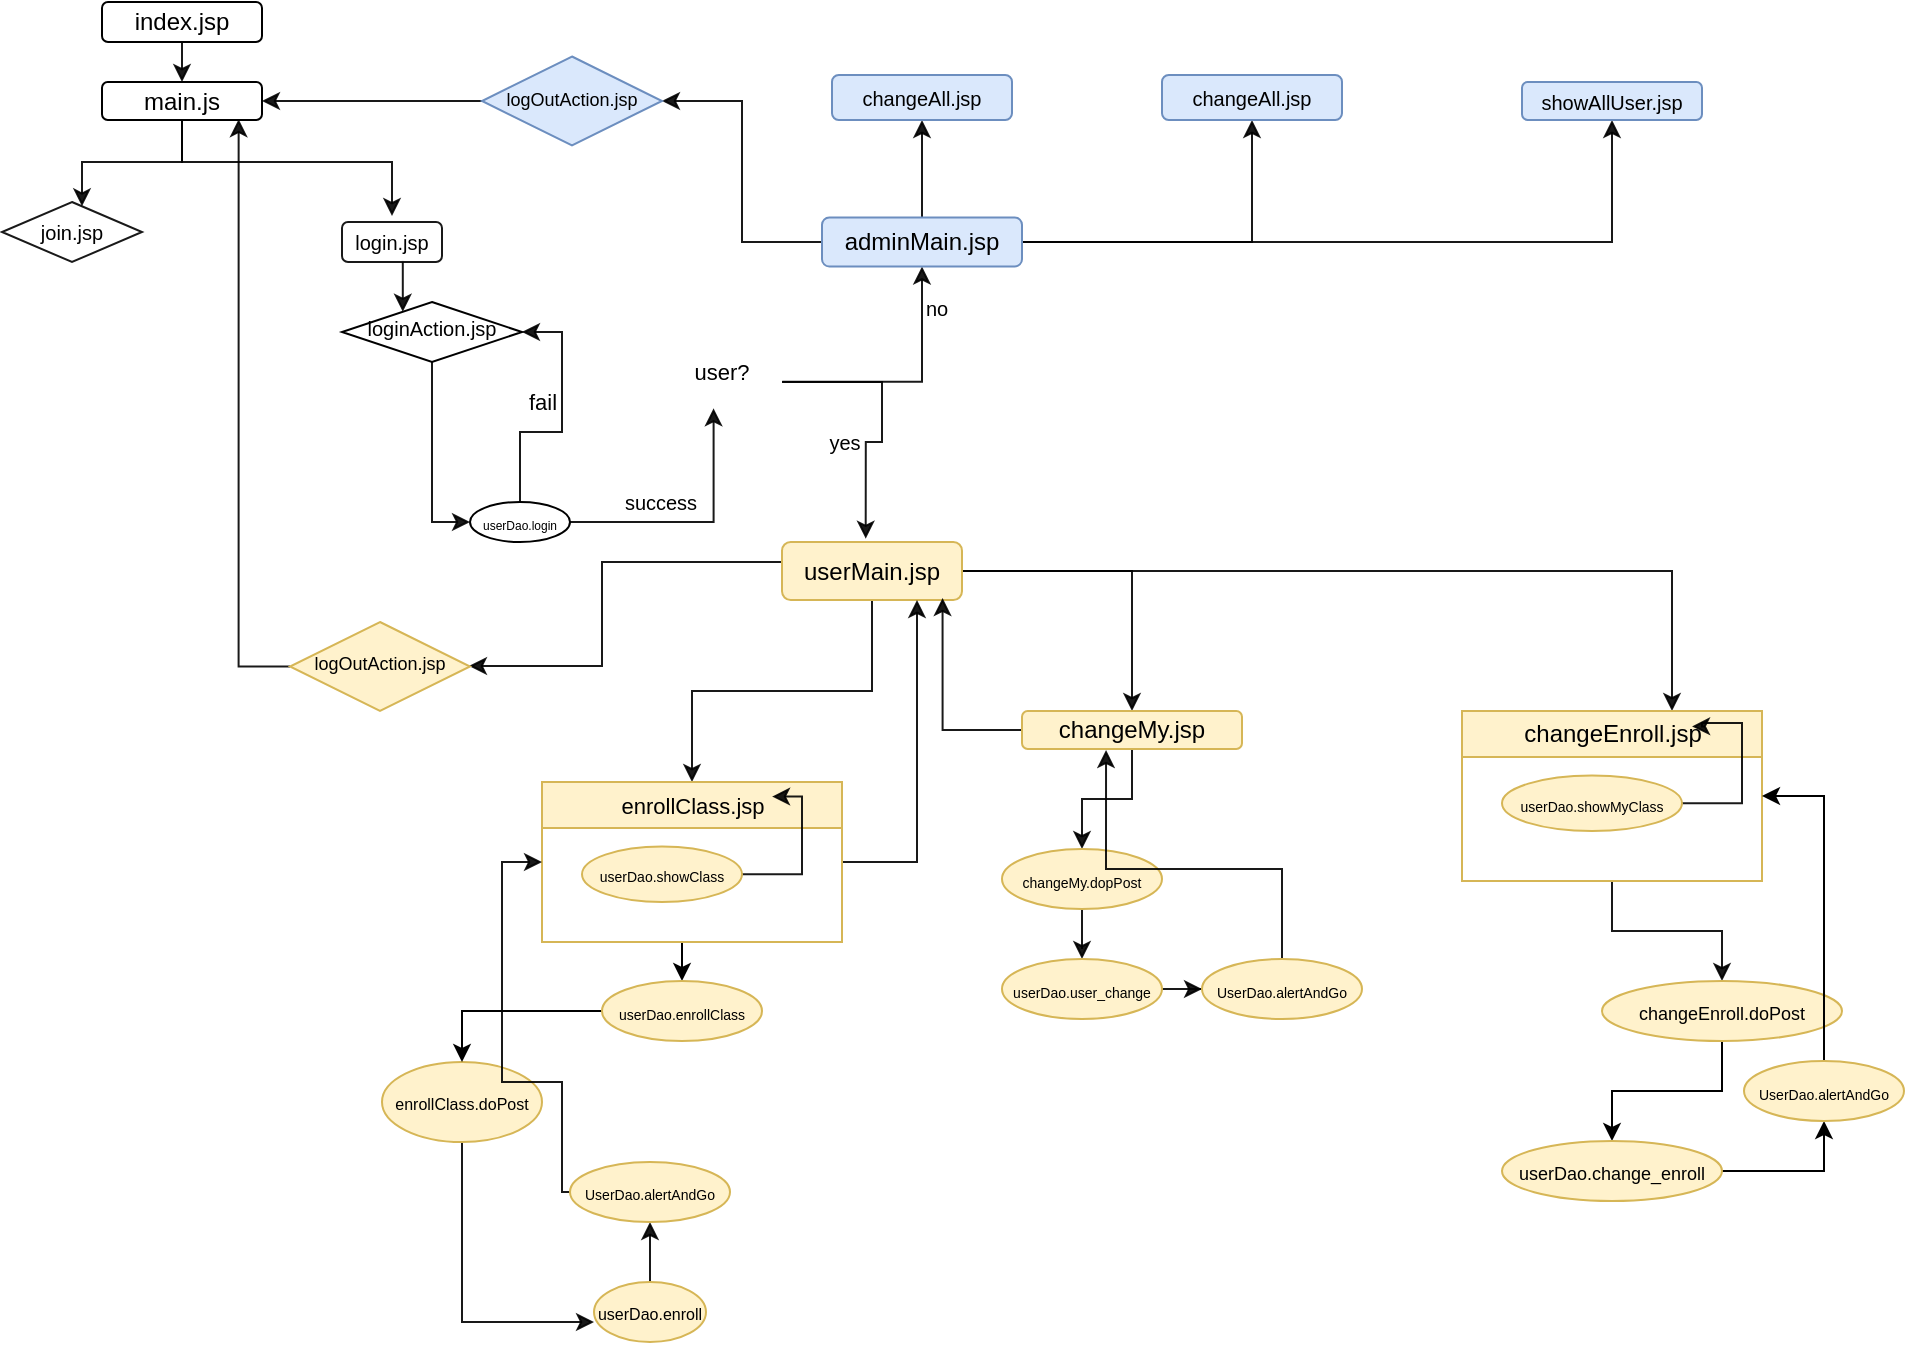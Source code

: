 <mxfile version="20.3.0" type="device"><diagram id="C5RBs43oDa-KdzZeNtuy" name="Page-1"><mxGraphModel dx="1234" dy="764" grid="1" gridSize="10" guides="1" tooltips="1" connect="1" arrows="1" fold="1" page="1" pageScale="1" pageWidth="827" pageHeight="1169" math="0" shadow="0"><root><mxCell id="WIyWlLk6GJQsqaUBKTNV-0"/><mxCell id="WIyWlLk6GJQsqaUBKTNV-1" parent="WIyWlLk6GJQsqaUBKTNV-0"/><mxCell id="cVzbxsJDq6gaKFHoCnAK-21" style="edgeStyle=orthogonalEdgeStyle;rounded=0;orthogonalLoop=1;jettySize=auto;html=1;entryX=0.5;entryY=0;entryDx=0;entryDy=0;opacity=90;" parent="WIyWlLk6GJQsqaUBKTNV-1" source="WIyWlLk6GJQsqaUBKTNV-3" target="WIyWlLk6GJQsqaUBKTNV-7" edge="1"><mxGeometry relative="1" as="geometry"><Array as="points"><mxPoint x="360" y="300"/><mxPoint x="360" y="300"/></Array></mxGeometry></mxCell><mxCell id="WIyWlLk6GJQsqaUBKTNV-3" value="index.jsp" style="rounded=1;whiteSpace=wrap;html=1;fontSize=12;glass=0;strokeWidth=1;shadow=0;" parent="WIyWlLk6GJQsqaUBKTNV-1" vertex="1"><mxGeometry x="320" y="260" width="80" height="20" as="geometry"/></mxCell><mxCell id="cVzbxsJDq6gaKFHoCnAK-24" style="edgeStyle=orthogonalEdgeStyle;rounded=0;orthogonalLoop=1;jettySize=auto;html=1;exitX=0.5;exitY=1;exitDx=0;exitDy=0;opacity=90;entryX=0.507;entryY=-0.148;entryDx=0;entryDy=0;entryPerimeter=0;" parent="WIyWlLk6GJQsqaUBKTNV-1" source="WIyWlLk6GJQsqaUBKTNV-7" target="cVzbxsJDq6gaKFHoCnAK-36" edge="1"><mxGeometry relative="1" as="geometry"><mxPoint x="525" y="360" as="targetPoint"/><Array as="points"><mxPoint x="360" y="340"/><mxPoint x="465" y="340"/><mxPoint x="465" y="367"/></Array></mxGeometry></mxCell><mxCell id="WIyWlLk6GJQsqaUBKTNV-7" value="main.js" style="rounded=1;whiteSpace=wrap;html=1;fontSize=12;glass=0;strokeWidth=1;shadow=0;" parent="WIyWlLk6GJQsqaUBKTNV-1" vertex="1"><mxGeometry x="320" y="300" width="80" height="19" as="geometry"/></mxCell><mxCell id="cVzbxsJDq6gaKFHoCnAK-26" style="edgeStyle=orthogonalEdgeStyle;rounded=0;orthogonalLoop=1;jettySize=auto;html=1;opacity=90;exitX=0.607;exitY=0.963;exitDx=0;exitDy=0;exitPerimeter=0;" parent="WIyWlLk6GJQsqaUBKTNV-1" source="cVzbxsJDq6gaKFHoCnAK-36" target="cVzbxsJDq6gaKFHoCnAK-31" edge="1"><mxGeometry relative="1" as="geometry"><mxPoint x="474" y="391" as="sourcePoint"/><mxPoint x="545" y="410" as="targetPoint"/><Array as="points"><mxPoint x="470" y="391"/><mxPoint x="470" y="391"/></Array></mxGeometry></mxCell><mxCell id="cVzbxsJDq6gaKFHoCnAK-43" style="edgeStyle=orthogonalEdgeStyle;rounded=0;orthogonalLoop=1;jettySize=auto;html=1;fontFamily=Helvetica;fontSize=12;fontColor=default;opacity=90;entryX=0;entryY=0.5;entryDx=0;entryDy=0;" parent="WIyWlLk6GJQsqaUBKTNV-1" source="cVzbxsJDq6gaKFHoCnAK-31" target="cVzbxsJDq6gaKFHoCnAK-82" edge="1"><mxGeometry relative="1" as="geometry"><mxPoint x="490" y="520" as="targetPoint"/><Array as="points"><mxPoint x="485" y="520"/></Array></mxGeometry></mxCell><mxCell id="cVzbxsJDq6gaKFHoCnAK-31" value="&lt;font style=&quot;font-size: 10px;&quot;&gt;loginAction.jsp&lt;/font&gt;" style="rhombus;whiteSpace=wrap;html=1;shadow=0;fontFamily=Helvetica;fontSize=12;align=center;strokeWidth=1;spacing=6;spacingTop=-4;" parent="WIyWlLk6GJQsqaUBKTNV-1" vertex="1"><mxGeometry x="440" y="410" width="90" height="30" as="geometry"/></mxCell><mxCell id="cVzbxsJDq6gaKFHoCnAK-32" style="edgeStyle=orthogonalEdgeStyle;rounded=0;orthogonalLoop=1;jettySize=auto;html=1;exitX=0.5;exitY=1;exitDx=0;exitDy=0;opacity=90;" parent="WIyWlLk6GJQsqaUBKTNV-1" source="WIyWlLk6GJQsqaUBKTNV-7" target="cVzbxsJDq6gaKFHoCnAK-33" edge="1"><mxGeometry relative="1" as="geometry"><mxPoint x="335" y="340.0" as="sourcePoint"/><mxPoint x="310" y="380" as="targetPoint"/><Array as="points"><mxPoint x="360" y="340"/><mxPoint x="310" y="340"/></Array></mxGeometry></mxCell><mxCell id="cVzbxsJDq6gaKFHoCnAK-33" value="join.jsp" style="rhombus;whiteSpace=wrap;html=1;labelBorderColor=none;fontSize=10;fontColor=none;opacity=90;" parent="WIyWlLk6GJQsqaUBKTNV-1" vertex="1"><mxGeometry x="270" y="360" width="70" height="30" as="geometry"/></mxCell><mxCell id="cVzbxsJDq6gaKFHoCnAK-36" value="login.jsp" style="rounded=1;whiteSpace=wrap;html=1;labelBorderColor=none;fontSize=10;fontColor=none;opacity=90;" parent="WIyWlLk6GJQsqaUBKTNV-1" vertex="1"><mxGeometry x="440" y="370" width="50" height="20" as="geometry"/></mxCell><mxCell id="cVzbxsJDq6gaKFHoCnAK-63" value="success" style="edgeStyle=orthogonalEdgeStyle;rounded=0;orthogonalLoop=1;jettySize=auto;html=1;exitX=1;exitY=0.5;exitDx=0;exitDy=0;fontFamily=Helvetica;fontSize=10;fontColor=default;opacity=90;entryX=0.43;entryY=1.106;entryDx=0;entryDy=0;entryPerimeter=0;" parent="WIyWlLk6GJQsqaUBKTNV-1" source="cVzbxsJDq6gaKFHoCnAK-82" target="cVzbxsJDq6gaKFHoCnAK-94" edge="1"><mxGeometry x="-0.298" y="10" relative="1" as="geometry"><mxPoint x="540" y="500" as="sourcePoint"/><mxPoint x="625" y="460" as="targetPoint"/><mxPoint as="offset"/></mxGeometry></mxCell><mxCell id="cVzbxsJDq6gaKFHoCnAK-53" style="edgeStyle=orthogonalEdgeStyle;rounded=0;orthogonalLoop=1;jettySize=auto;html=1;fontFamily=Helvetica;fontSize=10;fontColor=default;opacity=90;" parent="WIyWlLk6GJQsqaUBKTNV-1" source="cVzbxsJDq6gaKFHoCnAK-46" target="cVzbxsJDq6gaKFHoCnAK-74" edge="1"><mxGeometry relative="1" as="geometry"><mxPoint x="570.029" y="621" as="targetPoint"/><Array as="points"><mxPoint x="570" y="540"/><mxPoint x="570" y="592"/></Array></mxGeometry></mxCell><mxCell id="cVzbxsJDq6gaKFHoCnAK-55" style="edgeStyle=orthogonalEdgeStyle;rounded=0;orthogonalLoop=1;jettySize=auto;html=1;fontFamily=Helvetica;fontSize=10;fontColor=default;opacity=90;" parent="WIyWlLk6GJQsqaUBKTNV-1" source="cVzbxsJDq6gaKFHoCnAK-46" target="cVzbxsJDq6gaKFHoCnAK-183" edge="1"><mxGeometry relative="1" as="geometry"><mxPoint x="1105" y="621" as="targetPoint"/><Array as="points"><mxPoint x="1105" y="545"/></Array></mxGeometry></mxCell><mxCell id="cVzbxsJDq6gaKFHoCnAK-57" style="edgeStyle=orthogonalEdgeStyle;rounded=0;orthogonalLoop=1;jettySize=auto;html=1;fontFamily=Helvetica;fontSize=10;fontColor=default;opacity=90;" parent="WIyWlLk6GJQsqaUBKTNV-1" source="cVzbxsJDq6gaKFHoCnAK-46" target="cVzbxsJDq6gaKFHoCnAK-56" edge="1"><mxGeometry relative="1" as="geometry"/></mxCell><mxCell id="cVzbxsJDq6gaKFHoCnAK-59" style="edgeStyle=orthogonalEdgeStyle;rounded=0;orthogonalLoop=1;jettySize=auto;html=1;fontFamily=Helvetica;fontSize=10;fontColor=default;opacity=90;entryX=0.5;entryY=0;entryDx=0;entryDy=0;" parent="WIyWlLk6GJQsqaUBKTNV-1" source="cVzbxsJDq6gaKFHoCnAK-46" target="cVzbxsJDq6gaKFHoCnAK-111" edge="1"><mxGeometry relative="1" as="geometry"><mxPoint x="590" y="631" as="targetPoint"/></mxGeometry></mxCell><mxCell id="cVzbxsJDq6gaKFHoCnAK-46" value="userMain.jsp" style="rounded=1;whiteSpace=wrap;html=1;fontSize=12;glass=0;strokeWidth=1;shadow=0;strokeColor=#d6b656;fontFamily=Helvetica;fillColor=#fff2cc;" parent="WIyWlLk6GJQsqaUBKTNV-1" vertex="1"><mxGeometry x="660" y="530" width="90" height="29" as="geometry"/></mxCell><mxCell id="cVzbxsJDq6gaKFHoCnAK-140" style="edgeStyle=orthogonalEdgeStyle;rounded=0;orthogonalLoop=1;jettySize=auto;html=1;exitX=0.5;exitY=1;exitDx=0;exitDy=0;fontFamily=Helvetica;fontSize=7;fontColor=default;opacity=90;entryX=0.5;entryY=0;entryDx=0;entryDy=0;" parent="WIyWlLk6GJQsqaUBKTNV-1" source="cVzbxsJDq6gaKFHoCnAK-56" target="cVzbxsJDq6gaKFHoCnAK-141" edge="1"><mxGeometry relative="1" as="geometry"><mxPoint x="835" y="674.5" as="targetPoint"/></mxGeometry></mxCell><mxCell id="cVzbxsJDq6gaKFHoCnAK-151" style="edgeStyle=orthogonalEdgeStyle;rounded=0;orthogonalLoop=1;jettySize=auto;html=1;exitX=0;exitY=0.5;exitDx=0;exitDy=0;fontFamily=Helvetica;fontSize=7;fontColor=default;opacity=90;entryX=0.892;entryY=0.967;entryDx=0;entryDy=0;entryPerimeter=0;" parent="WIyWlLk6GJQsqaUBKTNV-1" source="cVzbxsJDq6gaKFHoCnAK-56" target="cVzbxsJDq6gaKFHoCnAK-46" edge="1"><mxGeometry relative="1" as="geometry"><mxPoint x="740.016" y="570.0" as="targetPoint"/></mxGeometry></mxCell><mxCell id="cVzbxsJDq6gaKFHoCnAK-56" value="changeMy.jsp" style="rounded=1;whiteSpace=wrap;html=1;fontSize=12;glass=0;strokeWidth=1;shadow=0;strokeColor=#d6b656;fontFamily=Helvetica;fillColor=#fff2cc;fontColor=default;" parent="WIyWlLk6GJQsqaUBKTNV-1" vertex="1"><mxGeometry x="780" y="614.5" width="110" height="19" as="geometry"/></mxCell><mxCell id="cVzbxsJDq6gaKFHoCnAK-67" style="edgeStyle=orthogonalEdgeStyle;rounded=0;orthogonalLoop=1;jettySize=auto;html=1;exitX=1;exitY=0.5;exitDx=0;exitDy=0;entryX=0.465;entryY=-0.058;entryDx=0;entryDy=0;entryPerimeter=0;fontFamily=Helvetica;fontSize=10;fontColor=default;opacity=90;" parent="WIyWlLk6GJQsqaUBKTNV-1" target="cVzbxsJDq6gaKFHoCnAK-46" edge="1"><mxGeometry relative="1" as="geometry"><mxPoint x="660" y="450" as="sourcePoint"/><Array as="points"><mxPoint x="710" y="450"/><mxPoint x="710" y="480"/><mxPoint x="702" y="480"/></Array></mxGeometry></mxCell><mxCell id="cVzbxsJDq6gaKFHoCnAK-69" value="yes" style="edgeStyle=orthogonalEdgeStyle;rounded=0;orthogonalLoop=1;jettySize=auto;html=1;fontFamily=Helvetica;fontSize=10;fontColor=default;opacity=90;exitX=1.002;exitY=0.662;exitDx=0;exitDy=0;exitPerimeter=0;" parent="WIyWlLk6GJQsqaUBKTNV-1" source="cVzbxsJDq6gaKFHoCnAK-94" target="cVzbxsJDq6gaKFHoCnAK-71" edge="1"><mxGeometry x="-0.522" y="-30" relative="1" as="geometry"><mxPoint x="660.0" y="450.0" as="sourcePoint"/><mxPoint x="730" y="410" as="targetPoint"/><mxPoint as="offset"/></mxGeometry></mxCell><mxCell id="cVzbxsJDq6gaKFHoCnAK-153" style="edgeStyle=orthogonalEdgeStyle;rounded=0;orthogonalLoop=1;jettySize=auto;html=1;entryX=1;entryY=0.5;entryDx=0;entryDy=0;fontFamily=Helvetica;fontSize=7;fontColor=default;opacity=90;" parent="WIyWlLk6GJQsqaUBKTNV-1" source="cVzbxsJDq6gaKFHoCnAK-71" target="cVzbxsJDq6gaKFHoCnAK-152" edge="1"><mxGeometry relative="1" as="geometry"/></mxCell><mxCell id="cVzbxsJDq6gaKFHoCnAK-156" style="edgeStyle=orthogonalEdgeStyle;rounded=0;orthogonalLoop=1;jettySize=auto;html=1;fontFamily=Helvetica;fontSize=7;fontColor=default;opacity=90;" parent="WIyWlLk6GJQsqaUBKTNV-1" source="cVzbxsJDq6gaKFHoCnAK-71" target="cVzbxsJDq6gaKFHoCnAK-155" edge="1"><mxGeometry relative="1" as="geometry"/></mxCell><mxCell id="cVzbxsJDq6gaKFHoCnAK-158" style="edgeStyle=orthogonalEdgeStyle;rounded=0;orthogonalLoop=1;jettySize=auto;html=1;exitX=1;exitY=0.5;exitDx=0;exitDy=0;fontFamily=Helvetica;fontSize=10;fontColor=default;opacity=90;" parent="WIyWlLk6GJQsqaUBKTNV-1" source="cVzbxsJDq6gaKFHoCnAK-71" target="cVzbxsJDq6gaKFHoCnAK-159" edge="1"><mxGeometry relative="1" as="geometry"><mxPoint x="850" y="332.5" as="targetPoint"/><Array as="points"><mxPoint x="895" y="380"/></Array></mxGeometry></mxCell><mxCell id="cVzbxsJDq6gaKFHoCnAK-163" style="edgeStyle=orthogonalEdgeStyle;rounded=0;orthogonalLoop=1;jettySize=auto;html=1;entryX=0.5;entryY=1;entryDx=0;entryDy=0;fontFamily=Helvetica;fontSize=10;fontColor=default;opacity=90;" parent="WIyWlLk6GJQsqaUBKTNV-1" source="cVzbxsJDq6gaKFHoCnAK-71" target="cVzbxsJDq6gaKFHoCnAK-162" edge="1"><mxGeometry relative="1" as="geometry"/></mxCell><mxCell id="cVzbxsJDq6gaKFHoCnAK-71" value="adminMain.jsp" style="rounded=1;whiteSpace=wrap;html=1;fontSize=12;glass=0;strokeWidth=1;shadow=0;strokeColor=#6c8ebf;fontFamily=Helvetica;fillColor=#dae8fc;" parent="WIyWlLk6GJQsqaUBKTNV-1" vertex="1"><mxGeometry x="680" y="367.75" width="100" height="24.5" as="geometry"/></mxCell><mxCell id="cVzbxsJDq6gaKFHoCnAK-80" style="edgeStyle=orthogonalEdgeStyle;rounded=0;orthogonalLoop=1;jettySize=auto;html=1;entryX=0.854;entryY=0.978;entryDx=0;entryDy=0;entryPerimeter=0;fontFamily=Helvetica;fontSize=11;fontColor=default;opacity=90;" parent="WIyWlLk6GJQsqaUBKTNV-1" source="cVzbxsJDq6gaKFHoCnAK-74" target="WIyWlLk6GJQsqaUBKTNV-7" edge="1"><mxGeometry relative="1" as="geometry"/></mxCell><mxCell id="cVzbxsJDq6gaKFHoCnAK-74" value="&lt;font style=&quot;font-size: 9px;&quot;&gt;logOutAction.jsp&lt;/font&gt;" style="rhombus;whiteSpace=wrap;html=1;shadow=0;fontFamily=Helvetica;fontSize=12;align=center;strokeWidth=1;spacing=6;spacingTop=-4;fillColor=#fff2cc;strokeColor=#d6b656;" parent="WIyWlLk6GJQsqaUBKTNV-1" vertex="1"><mxGeometry x="414" y="570" width="90" height="44.5" as="geometry"/></mxCell><mxCell id="cVzbxsJDq6gaKFHoCnAK-86" value="fail&lt;br&gt;" style="edgeStyle=orthogonalEdgeStyle;rounded=0;orthogonalLoop=1;jettySize=auto;html=1;entryX=1;entryY=0.5;entryDx=0;entryDy=0;fontFamily=Helvetica;fontSize=11;fontColor=default;opacity=90;" parent="WIyWlLk6GJQsqaUBKTNV-1" source="cVzbxsJDq6gaKFHoCnAK-82" target="cVzbxsJDq6gaKFHoCnAK-31" edge="1"><mxGeometry x="0.127" y="10" relative="1" as="geometry"><mxPoint as="offset"/></mxGeometry></mxCell><mxCell id="cVzbxsJDq6gaKFHoCnAK-82" value="&lt;span style=&quot;caret-color: rgb(0, 0, 0); font-family: Helvetica; font-size: 6px; font-style: normal; font-variant-caps: normal; font-weight: 400; letter-spacing: normal; text-align: center; text-indent: 0px; text-transform: none; word-spacing: 0px; -webkit-text-stroke-width: 0px; text-decoration: none; float: none; display: inline !important;&quot;&gt;userDao.login&lt;/span&gt;" style="ellipse;whiteSpace=wrap;html=1;shadow=0;strokeWidth=1;fontFamily=Helvetica;fontSize=11;fontColor=default;labelBackgroundColor=none;" parent="WIyWlLk6GJQsqaUBKTNV-1" vertex="1"><mxGeometry x="504" y="510" width="50" height="20" as="geometry"/></mxCell><mxCell id="cVzbxsJDq6gaKFHoCnAK-87" value="&lt;span style=&quot;caret-color: rgb(0, 0, 0); color: rgb(0, 0, 0); font-family: Helvetica; font-size: 10px; font-style: normal; font-variant-caps: normal; font-weight: 400; letter-spacing: normal; text-align: center; text-indent: 0px; text-transform: none; word-spacing: 0px; -webkit-text-stroke-width: 0px; background-color: rgb(255, 255, 255); text-decoration: none; float: none; display: inline !important;&quot;&gt;no&lt;br&gt;&lt;br&gt;&lt;/span&gt;" style="text;whiteSpace=wrap;html=1;fontSize=11;fontFamily=Helvetica;fontColor=default;" parent="WIyWlLk6GJQsqaUBKTNV-1" vertex="1"><mxGeometry x="730" y="400" width="20" height="10" as="geometry"/></mxCell><mxCell id="cVzbxsJDq6gaKFHoCnAK-94" value="user?" style="text;html=1;strokeColor=none;fillColor=none;align=center;verticalAlign=middle;whiteSpace=wrap;rounded=0;shadow=0;strokeWidth=1;fontFamily=Helvetica;fontSize=11;fontColor=default;" parent="WIyWlLk6GJQsqaUBKTNV-1" vertex="1"><mxGeometry x="600" y="430" width="60" height="30" as="geometry"/></mxCell><mxCell id="cVzbxsJDq6gaKFHoCnAK-135" style="edgeStyle=orthogonalEdgeStyle;rounded=0;orthogonalLoop=1;jettySize=auto;html=1;exitX=1;exitY=0.5;exitDx=0;exitDy=0;fontFamily=Helvetica;fontSize=7;fontColor=default;opacity=90;entryX=0.75;entryY=1;entryDx=0;entryDy=0;" parent="WIyWlLk6GJQsqaUBKTNV-1" source="cVzbxsJDq6gaKFHoCnAK-111" target="cVzbxsJDq6gaKFHoCnAK-46" edge="1"><mxGeometry relative="1" as="geometry"><mxPoint x="730.029" y="595" as="targetPoint"/></mxGeometry></mxCell><mxCell id="jzhgzxh1cdnVvMnVFAoy-8" style="edgeStyle=orthogonalEdgeStyle;rounded=0;orthogonalLoop=1;jettySize=auto;html=1;exitX=0.5;exitY=1;exitDx=0;exitDy=0;entryX=0.5;entryY=0;entryDx=0;entryDy=0;" parent="WIyWlLk6GJQsqaUBKTNV-1" source="cVzbxsJDq6gaKFHoCnAK-111" target="cVzbxsJDq6gaKFHoCnAK-164" edge="1"><mxGeometry relative="1" as="geometry"/></mxCell><mxCell id="cVzbxsJDq6gaKFHoCnAK-111" value="&lt;span style=&quot;font-size: 11px; font-weight: 400;&quot;&gt;enrollClass.jsp&lt;/span&gt;" style="swimlane;shadow=0;strokeColor=#d6b656;strokeWidth=1;fontFamily=Helvetica;fontSize=7;fillColor=#fff2cc;html=1;" parent="WIyWlLk6GJQsqaUBKTNV-1" vertex="1"><mxGeometry x="540" y="650" width="150" height="80" as="geometry"><mxRectangle x="435" y="674.5" width="110" height="30" as="alternateBounds"/></mxGeometry></mxCell><mxCell id="cVzbxsJDq6gaKFHoCnAK-178" style="edgeStyle=orthogonalEdgeStyle;rounded=0;orthogonalLoop=1;jettySize=auto;html=1;exitX=1;exitY=0.5;exitDx=0;exitDy=0;entryX=0.767;entryY=0.091;entryDx=0;entryDy=0;entryPerimeter=0;fontFamily=Helvetica;fontSize=8;fontColor=default;opacity=90;" parent="cVzbxsJDq6gaKFHoCnAK-111" source="cVzbxsJDq6gaKFHoCnAK-98" target="cVzbxsJDq6gaKFHoCnAK-111" edge="1"><mxGeometry relative="1" as="geometry"><Array as="points"><mxPoint x="130" y="46"/><mxPoint x="130" y="7"/></Array></mxGeometry></mxCell><mxCell id="cVzbxsJDq6gaKFHoCnAK-98" value="&lt;font style=&quot;font-size: 7px;&quot;&gt;userDao.showClass&lt;/font&gt;" style="ellipse;whiteSpace=wrap;html=1;shadow=0;strokeColor=#d6b656;strokeWidth=1;fontFamily=Helvetica;fontSize=11;fillColor=#fff2cc;" parent="cVzbxsJDq6gaKFHoCnAK-111" vertex="1"><mxGeometry x="20" y="32.25" width="80" height="27.75" as="geometry"/></mxCell><mxCell id="cVzbxsJDq6gaKFHoCnAK-171" style="edgeStyle=orthogonalEdgeStyle;rounded=0;orthogonalLoop=1;jettySize=auto;html=1;exitX=0.5;exitY=1;exitDx=0;exitDy=0;entryX=0;entryY=0.667;entryDx=0;entryDy=0;entryPerimeter=0;fontFamily=Helvetica;fontSize=8;fontColor=default;opacity=90;" parent="WIyWlLk6GJQsqaUBKTNV-1" source="cVzbxsJDq6gaKFHoCnAK-126" target="cVzbxsJDq6gaKFHoCnAK-128" edge="1"><mxGeometry relative="1" as="geometry"/></mxCell><mxCell id="cVzbxsJDq6gaKFHoCnAK-126" value="&lt;font style=&quot;font-size: 8px;&quot;&gt;enrollClass.doPost&lt;/font&gt;" style="ellipse;whiteSpace=wrap;html=1;shadow=0;strokeColor=#d6b656;strokeWidth=1;fontFamily=Helvetica;fontSize=11;fillColor=#fff2cc;" parent="WIyWlLk6GJQsqaUBKTNV-1" vertex="1"><mxGeometry x="460" y="790" width="80" height="40" as="geometry"/></mxCell><mxCell id="cVzbxsJDq6gaKFHoCnAK-175" style="edgeStyle=orthogonalEdgeStyle;rounded=0;orthogonalLoop=1;jettySize=auto;html=1;entryX=0.5;entryY=1;entryDx=0;entryDy=0;fontFamily=Helvetica;fontSize=8;fontColor=default;opacity=90;" parent="WIyWlLk6GJQsqaUBKTNV-1" source="cVzbxsJDq6gaKFHoCnAK-128" target="cVzbxsJDq6gaKFHoCnAK-166" edge="1"><mxGeometry relative="1" as="geometry"/></mxCell><mxCell id="cVzbxsJDq6gaKFHoCnAK-128" value="&lt;font style=&quot;font-size: 8px;&quot;&gt;userDao.enroll&lt;/font&gt;" style="ellipse;whiteSpace=wrap;html=1;shadow=0;strokeColor=#d6b656;strokeWidth=1;fontFamily=Helvetica;fontSize=11;fillColor=#fff2cc;fontColor=default;" parent="WIyWlLk6GJQsqaUBKTNV-1" vertex="1"><mxGeometry x="566" y="900" width="56" height="30" as="geometry"/></mxCell><mxCell id="cVzbxsJDq6gaKFHoCnAK-143" style="edgeStyle=orthogonalEdgeStyle;rounded=0;orthogonalLoop=1;jettySize=auto;html=1;fontFamily=Helvetica;fontSize=7;fontColor=default;opacity=90;entryX=0.5;entryY=0;entryDx=0;entryDy=0;" parent="WIyWlLk6GJQsqaUBKTNV-1" source="cVzbxsJDq6gaKFHoCnAK-141" target="cVzbxsJDq6gaKFHoCnAK-142" edge="1"><mxGeometry relative="1" as="geometry"/></mxCell><mxCell id="cVzbxsJDq6gaKFHoCnAK-141" value="&lt;font style=&quot;font-size: 7px;&quot;&gt;changeMy.dopPost&lt;/font&gt;" style="ellipse;whiteSpace=wrap;html=1;shadow=0;strokeColor=#d6b656;strokeWidth=1;fontFamily=Helvetica;fontSize=11;fillColor=#fff2cc;fontColor=default;" parent="WIyWlLk6GJQsqaUBKTNV-1" vertex="1"><mxGeometry x="770" y="683.5" width="80" height="30" as="geometry"/></mxCell><mxCell id="cVzbxsJDq6gaKFHoCnAK-148" style="edgeStyle=orthogonalEdgeStyle;rounded=0;orthogonalLoop=1;jettySize=auto;html=1;exitX=1;exitY=0.5;exitDx=0;exitDy=0;fontFamily=Helvetica;fontSize=7;fontColor=default;opacity=90;" parent="WIyWlLk6GJQsqaUBKTNV-1" source="cVzbxsJDq6gaKFHoCnAK-142" target="cVzbxsJDq6gaKFHoCnAK-147" edge="1"><mxGeometry relative="1" as="geometry"/></mxCell><mxCell id="cVzbxsJDq6gaKFHoCnAK-142" value="&lt;font style=&quot;font-size: 7px;&quot;&gt;userDao.user_change&lt;/font&gt;" style="ellipse;whiteSpace=wrap;html=1;shadow=0;strokeColor=#d6b656;strokeWidth=1;fontFamily=Helvetica;fontSize=11;fillColor=#fff2cc;fontColor=default;" parent="WIyWlLk6GJQsqaUBKTNV-1" vertex="1"><mxGeometry x="770" y="738.5" width="80" height="30" as="geometry"/></mxCell><mxCell id="cVzbxsJDq6gaKFHoCnAK-149" style="edgeStyle=orthogonalEdgeStyle;rounded=0;orthogonalLoop=1;jettySize=auto;html=1;entryX=0.382;entryY=1.028;entryDx=0;entryDy=0;entryPerimeter=0;fontFamily=Helvetica;fontSize=7;fontColor=default;opacity=90;" parent="WIyWlLk6GJQsqaUBKTNV-1" source="cVzbxsJDq6gaKFHoCnAK-147" target="cVzbxsJDq6gaKFHoCnAK-56" edge="1"><mxGeometry relative="1" as="geometry"><Array as="points"><mxPoint x="910" y="693.5"/><mxPoint x="822" y="693.5"/></Array></mxGeometry></mxCell><mxCell id="cVzbxsJDq6gaKFHoCnAK-147" value="&lt;font style=&quot;font-size: 7px;&quot;&gt;UserDao.alertAndGo&lt;/font&gt;" style="ellipse;whiteSpace=wrap;html=1;shadow=0;strokeColor=#d6b656;strokeWidth=1;fontFamily=Helvetica;fontSize=11;fillColor=#fff2cc;fontColor=default;" parent="WIyWlLk6GJQsqaUBKTNV-1" vertex="1"><mxGeometry x="870" y="738.5" width="80" height="30" as="geometry"/></mxCell><mxCell id="cVzbxsJDq6gaKFHoCnAK-154" style="edgeStyle=orthogonalEdgeStyle;rounded=0;orthogonalLoop=1;jettySize=auto;html=1;entryX=1;entryY=0.5;entryDx=0;entryDy=0;fontFamily=Helvetica;fontSize=7;fontColor=default;opacity=90;" parent="WIyWlLk6GJQsqaUBKTNV-1" source="cVzbxsJDq6gaKFHoCnAK-152" target="WIyWlLk6GJQsqaUBKTNV-7" edge="1"><mxGeometry relative="1" as="geometry"/></mxCell><mxCell id="cVzbxsJDq6gaKFHoCnAK-152" value="&lt;font style=&quot;font-size: 9px;&quot;&gt;logOutAction.jsp&lt;/font&gt;" style="rhombus;whiteSpace=wrap;html=1;shadow=0;fontFamily=Helvetica;fontSize=12;align=center;strokeWidth=1;spacing=6;spacingTop=-4;fillColor=#dae8fc;strokeColor=#6c8ebf;" parent="WIyWlLk6GJQsqaUBKTNV-1" vertex="1"><mxGeometry x="510" y="287.25" width="90" height="44.5" as="geometry"/></mxCell><mxCell id="cVzbxsJDq6gaKFHoCnAK-155" value="&lt;span style=&quot;font-size: 10px;&quot;&gt;changeAll.jsp&lt;/span&gt;" style="rounded=1;whiteSpace=wrap;html=1;fontSize=12;glass=0;strokeWidth=1;shadow=0;strokeColor=#6c8ebf;fontFamily=Helvetica;fillColor=#dae8fc;fontColor=default;" parent="WIyWlLk6GJQsqaUBKTNV-1" vertex="1"><mxGeometry x="685" y="296.5" width="90" height="22.5" as="geometry"/></mxCell><mxCell id="cVzbxsJDq6gaKFHoCnAK-159" value="&lt;font style=&quot;font-size: 10px;&quot;&gt;changeAll.jsp&lt;br&gt;&lt;/font&gt;" style="rounded=1;whiteSpace=wrap;html=1;fontSize=12;glass=0;strokeWidth=1;shadow=0;strokeColor=#6c8ebf;fontFamily=Helvetica;fillColor=#dae8fc;fontColor=default;" parent="WIyWlLk6GJQsqaUBKTNV-1" vertex="1"><mxGeometry x="850" y="296.5" width="90" height="22.5" as="geometry"/></mxCell><mxCell id="cVzbxsJDq6gaKFHoCnAK-162" value="&lt;font style=&quot;font-size: 10px;&quot;&gt;showAllUser.jsp&lt;/font&gt;" style="rounded=1;whiteSpace=wrap;html=1;fontSize=12;glass=0;strokeWidth=1;shadow=0;strokeColor=#6c8ebf;fontFamily=Helvetica;fillColor=#dae8fc;fontColor=default;" parent="WIyWlLk6GJQsqaUBKTNV-1" vertex="1"><mxGeometry x="1030" y="300" width="90" height="19" as="geometry"/></mxCell><mxCell id="cVzbxsJDq6gaKFHoCnAK-168" style="edgeStyle=orthogonalEdgeStyle;rounded=0;orthogonalLoop=1;jettySize=auto;html=1;exitX=0;exitY=0.5;exitDx=0;exitDy=0;entryX=0;entryY=0.5;entryDx=0;entryDy=0;fontFamily=Helvetica;fontSize=8;fontColor=default;opacity=90;" parent="WIyWlLk6GJQsqaUBKTNV-1" source="cVzbxsJDq6gaKFHoCnAK-166" target="cVzbxsJDq6gaKFHoCnAK-111" edge="1"><mxGeometry relative="1" as="geometry"><Array as="points"><mxPoint x="550" y="855"/><mxPoint x="550" y="800"/><mxPoint x="520" y="800"/><mxPoint x="520" y="690"/></Array></mxGeometry></mxCell><mxCell id="cVzbxsJDq6gaKFHoCnAK-166" value="&lt;font style=&quot;font-size: 7px;&quot;&gt;UserDao.alertAndGo&lt;/font&gt;" style="ellipse;whiteSpace=wrap;html=1;shadow=0;strokeColor=#d6b656;strokeWidth=1;fontFamily=Helvetica;fontSize=11;fillColor=#fff2cc;fontColor=default;" parent="WIyWlLk6GJQsqaUBKTNV-1" vertex="1"><mxGeometry x="554" y="840" width="80" height="30" as="geometry"/></mxCell><mxCell id="cVzbxsJDq6gaKFHoCnAK-192" style="edgeStyle=orthogonalEdgeStyle;rounded=0;orthogonalLoop=1;jettySize=auto;html=1;exitX=0.5;exitY=1;exitDx=0;exitDy=0;entryX=0.5;entryY=0;entryDx=0;entryDy=0;fontFamily=Helvetica;fontSize=8;fontColor=default;opacity=90;" parent="WIyWlLk6GJQsqaUBKTNV-1" source="cVzbxsJDq6gaKFHoCnAK-183" target="cVzbxsJDq6gaKFHoCnAK-188" edge="1"><mxGeometry relative="1" as="geometry"/></mxCell><mxCell id="cVzbxsJDq6gaKFHoCnAK-183" value="&lt;span style=&quot;font-size: 12px; font-weight: 400;&quot;&gt;changeEnroll.jsp&lt;/span&gt;" style="swimlane;shadow=0;strokeColor=#d6b656;strokeWidth=1;fontFamily=Helvetica;fontSize=7;fillColor=#fff2cc;html=1;" parent="WIyWlLk6GJQsqaUBKTNV-1" vertex="1"><mxGeometry x="1000" y="614.5" width="150" height="85" as="geometry"><mxRectangle x="435" y="674.5" width="110" height="30" as="alternateBounds"/></mxGeometry></mxCell><mxCell id="cVzbxsJDq6gaKFHoCnAK-184" style="edgeStyle=orthogonalEdgeStyle;rounded=0;orthogonalLoop=1;jettySize=auto;html=1;exitX=1;exitY=0.5;exitDx=0;exitDy=0;entryX=0.767;entryY=0.091;entryDx=0;entryDy=0;entryPerimeter=0;fontFamily=Helvetica;fontSize=8;fontColor=default;opacity=90;" parent="cVzbxsJDq6gaKFHoCnAK-183" source="cVzbxsJDq6gaKFHoCnAK-185" target="cVzbxsJDq6gaKFHoCnAK-183" edge="1"><mxGeometry relative="1" as="geometry"><Array as="points"><mxPoint x="140" y="46"/><mxPoint x="140" y="6"/><mxPoint x="120" y="6"/><mxPoint x="120" y="8"/></Array></mxGeometry></mxCell><mxCell id="cVzbxsJDq6gaKFHoCnAK-185" value="&lt;font style=&quot;font-size: 7px;&quot;&gt;userDao.showMyClass&lt;/font&gt;" style="ellipse;whiteSpace=wrap;html=1;shadow=0;strokeColor=#d6b656;strokeWidth=1;fontFamily=Helvetica;fontSize=11;fillColor=#fff2cc;" parent="cVzbxsJDq6gaKFHoCnAK-183" vertex="1"><mxGeometry x="20" y="32.25" width="90" height="27.75" as="geometry"/></mxCell><mxCell id="jzhgzxh1cdnVvMnVFAoy-2" style="edgeStyle=orthogonalEdgeStyle;rounded=0;orthogonalLoop=1;jettySize=auto;html=1;exitX=0.5;exitY=1;exitDx=0;exitDy=0;" parent="WIyWlLk6GJQsqaUBKTNV-1" source="cVzbxsJDq6gaKFHoCnAK-188" target="jzhgzxh1cdnVvMnVFAoy-1" edge="1"><mxGeometry relative="1" as="geometry"/></mxCell><mxCell id="cVzbxsJDq6gaKFHoCnAK-188" value="&lt;font style=&quot;font-size: 9px;&quot;&gt;changeEnroll.doPost&lt;/font&gt;" style="ellipse;whiteSpace=wrap;html=1;shadow=0;strokeColor=#d6b656;strokeWidth=1;fontFamily=Helvetica;fontSize=11;fillColor=#fff2cc;fontColor=default;" parent="WIyWlLk6GJQsqaUBKTNV-1" vertex="1"><mxGeometry x="1070" y="749.5" width="120" height="30" as="geometry"/></mxCell><mxCell id="jzhgzxh1cdnVvMnVFAoy-6" style="edgeStyle=orthogonalEdgeStyle;rounded=0;orthogonalLoop=1;jettySize=auto;html=1;entryX=0.5;entryY=1;entryDx=0;entryDy=0;" parent="WIyWlLk6GJQsqaUBKTNV-1" source="jzhgzxh1cdnVvMnVFAoy-1" target="jzhgzxh1cdnVvMnVFAoy-5" edge="1"><mxGeometry relative="1" as="geometry"/></mxCell><mxCell id="jzhgzxh1cdnVvMnVFAoy-1" value="&lt;font style=&quot;font-size: 9px;&quot;&gt;userDao.change_enroll&lt;br&gt;&lt;/font&gt;" style="ellipse;whiteSpace=wrap;html=1;shadow=0;strokeColor=#d6b656;strokeWidth=1;fontFamily=Helvetica;fontSize=11;fillColor=#fff2cc;fontColor=default;" parent="WIyWlLk6GJQsqaUBKTNV-1" vertex="1"><mxGeometry x="1020" y="829.5" width="110" height="30" as="geometry"/></mxCell><mxCell id="jzhgzxh1cdnVvMnVFAoy-7" style="edgeStyle=orthogonalEdgeStyle;rounded=0;orthogonalLoop=1;jettySize=auto;html=1;exitX=0.5;exitY=0;exitDx=0;exitDy=0;entryX=1;entryY=0.5;entryDx=0;entryDy=0;" parent="WIyWlLk6GJQsqaUBKTNV-1" source="jzhgzxh1cdnVvMnVFAoy-5" target="cVzbxsJDq6gaKFHoCnAK-183" edge="1"><mxGeometry relative="1" as="geometry"/></mxCell><mxCell id="jzhgzxh1cdnVvMnVFAoy-5" value="&lt;font style=&quot;font-size: 7px;&quot;&gt;UserDao.alertAndGo&lt;/font&gt;" style="ellipse;whiteSpace=wrap;html=1;shadow=0;strokeColor=#d6b656;strokeWidth=1;fontFamily=Helvetica;fontSize=11;fillColor=#fff2cc;fontColor=default;" parent="WIyWlLk6GJQsqaUBKTNV-1" vertex="1"><mxGeometry x="1141" y="789.5" width="80" height="30" as="geometry"/></mxCell><mxCell id="jzhgzxh1cdnVvMnVFAoy-9" style="edgeStyle=orthogonalEdgeStyle;rounded=0;orthogonalLoop=1;jettySize=auto;html=1;exitX=0;exitY=0.5;exitDx=0;exitDy=0;entryX=0.5;entryY=0;entryDx=0;entryDy=0;" parent="WIyWlLk6GJQsqaUBKTNV-1" source="cVzbxsJDq6gaKFHoCnAK-164" target="cVzbxsJDq6gaKFHoCnAK-126" edge="1"><mxGeometry relative="1" as="geometry"/></mxCell><mxCell id="cVzbxsJDq6gaKFHoCnAK-164" value="&lt;font style=&quot;font-size: 7px;&quot;&gt;userDao.enrollClass&lt;br&gt;&lt;/font&gt;" style="ellipse;whiteSpace=wrap;html=1;shadow=0;strokeColor=#d6b656;strokeWidth=1;fontFamily=Helvetica;fontSize=11;fillColor=#fff2cc;fontColor=default;" parent="WIyWlLk6GJQsqaUBKTNV-1" vertex="1"><mxGeometry x="570" y="749.5" width="80" height="30" as="geometry"/></mxCell></root></mxGraphModel></diagram></mxfile>
